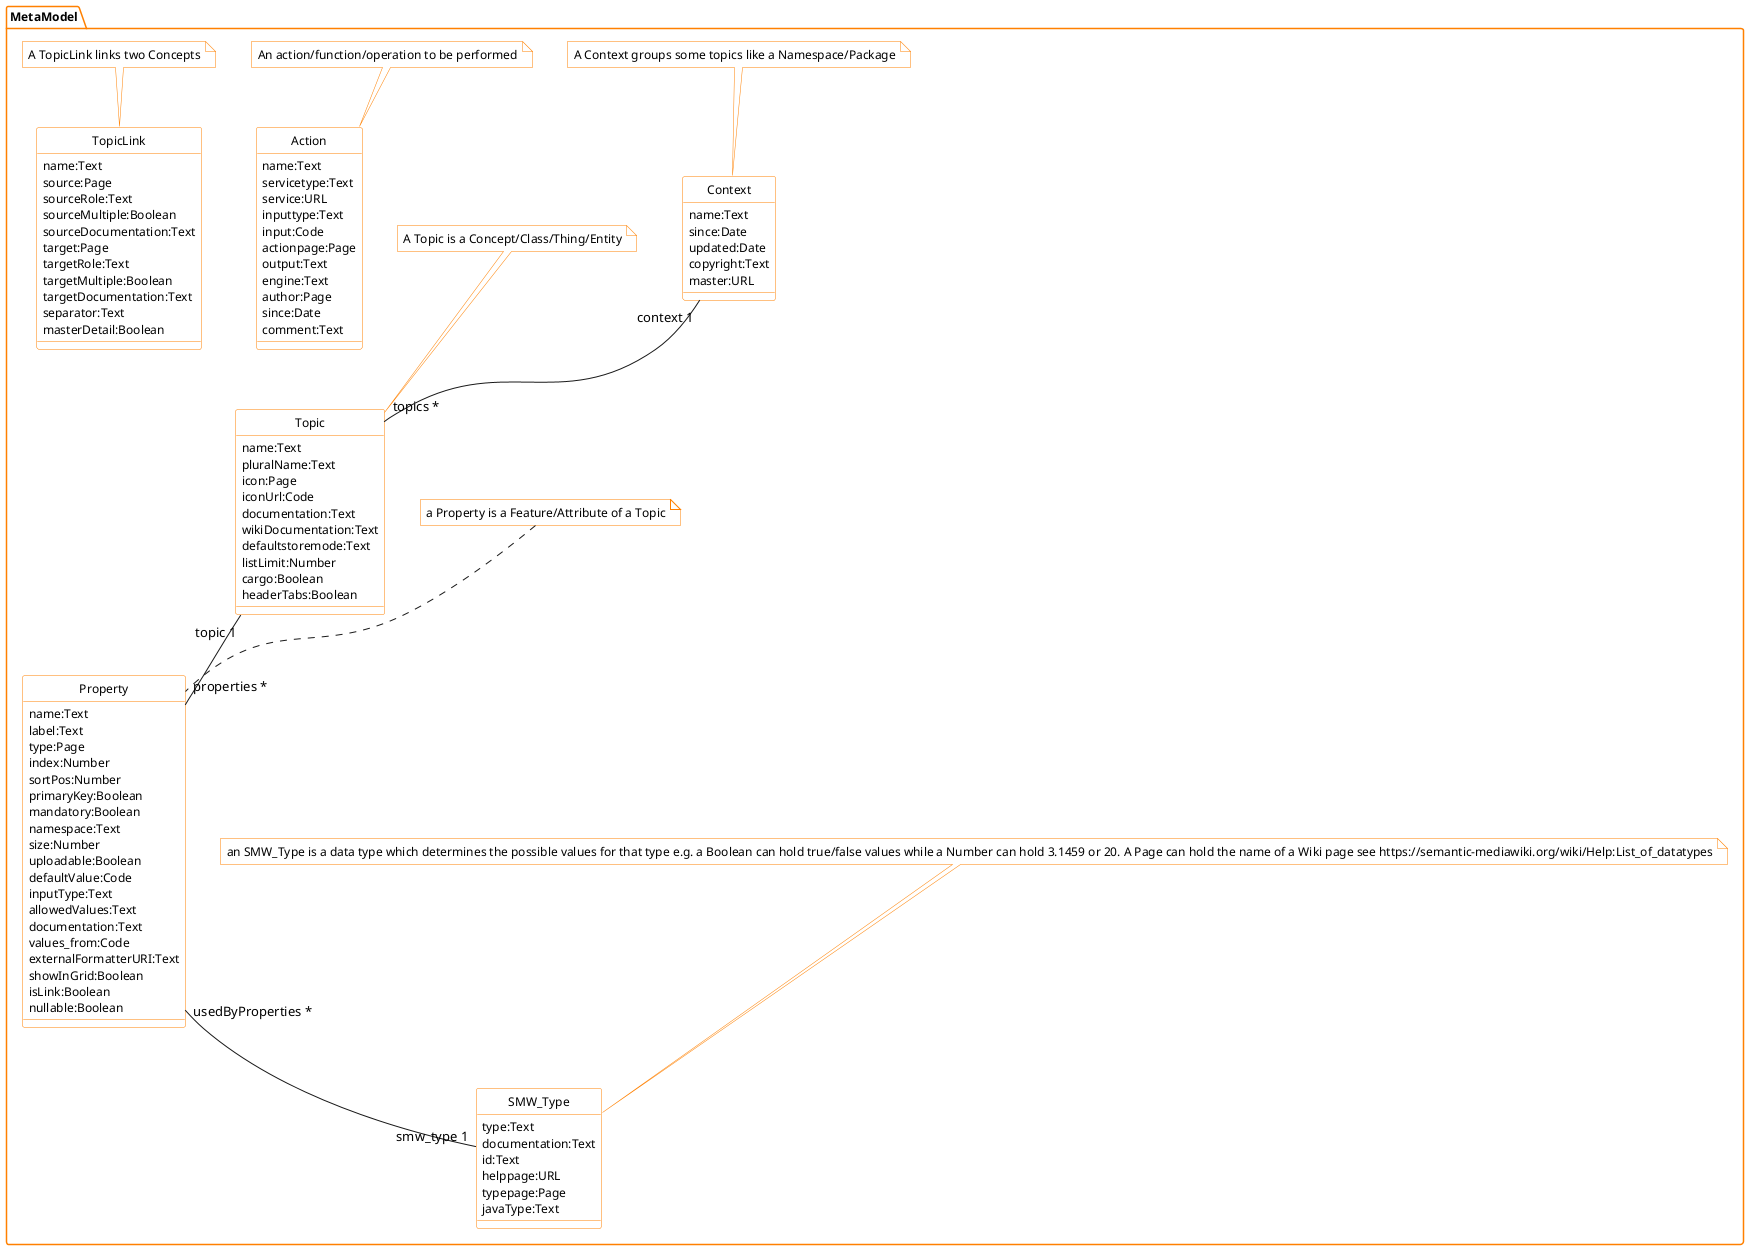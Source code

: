 @startuml
package MetaModel {
  class Context {
    name:Text
    since:Date
    updated:Date
    copyright:Text
    master:URL
  }
Note top of Context
A Context groups some topics like a Namespace/Package
End note
  class Property {
    name:Text
    label:Text
    type:Page
    index:Number
    sortPos:Number
    primaryKey:Boolean
    mandatory:Boolean
    namespace:Text
    size:Number
    uploadable:Boolean
    defaultValue:Code
    inputType:Text
    allowedValues:Text
    documentation:Text
    values_from:Code
    externalFormatterURI:Text
    showInGrid:Boolean
    isLink:Boolean
    nullable:Boolean
  }
Note top of Property
a Property is a Feature/Attribute of a Topic
End note
  class SMW_Type {
    type:Text
    documentation:Text
    id:Text
    helppage:URL
    typepage:Page
    javaType:Text
  }
Note top of SMW_Type
an SMW_Type is a data type which determines the possible values for that type e.g. a Boolean can hold true/false values while a Number can hold 3.1459 or 20. A Page can hold the name of a Wiki page see https://semantic-mediawiki.org/wiki/Help:List_of_datatypes
End note
  class Topic {
    name:Text
    pluralName:Text
    icon:Page
    iconUrl:Code
    documentation:Text
    wikiDocumentation:Text
    defaultstoremode:Text
    listLimit:Number
    cargo:Boolean
    headerTabs:Boolean
  }
Note top of Topic
A Topic is a Concept/Class/Thing/Entity
End note
  class Action {
    name:Text
    servicetype:Text
    service:URL
    inputtype:Text
    input:Code
    actionpage:Page
    output:Text
    engine:Text
    author:Page
    since:Date
    comment:Text
  }
Note top of Action
An action/function/operation to be performed
End note
  class TopicLink {
    name:Text
    source:Page
    sourceRole:Text
    sourceMultiple:Boolean
    sourceDocumentation:Text
    target:Page
    targetRole:Text
    targetMultiple:Boolean
    targetDocumentation:Text
    separator:Text
    masterDetail:Boolean
  }
Note top of TopicLink
A TopicLink links two Concepts
End note
}
Topic "topic 1" -- "properties *" Property
Context "context 1" -- "topics *" Topic
Property "usedByProperties *" -- "smw_type 1" SMW_Type

' BITPlan Corporate identity skin params
' Copyright (c) 2015-2023 BITPlan GmbH
' see http://wiki.bitplan.com/PlantUmlSkinParams#BITPlanCI
' skinparams generated by com.bitplan.restmodelmanager
skinparam note {
  BackGroundColor #FFFFFF
  FontSize 12
  ArrowColor #FF8000
  BorderColor #FF8000
  FontColor black
  FontName Technical
}
skinparam component {
  BackGroundColor #FFFFFF
  FontSize 12
  ArrowColor #FF8000
  BorderColor #FF8000
  FontColor black
  FontName Technical
}
skinparam package {
  BackGroundColor #FFFFFF
  FontSize 12
  ArrowColor #FF8000
  BorderColor #FF8000
  FontColor black
  FontName Technical
}
skinparam usecase {
  BackGroundColor #FFFFFF
  FontSize 12
  ArrowColor #FF8000
  BorderColor #FF8000
  FontColor black
  FontName Technical
}
skinparam activity {
  BackGroundColor #FFFFFF
  FontSize 12
  ArrowColor #FF8000
  BorderColor #FF8000
  FontColor black
  FontName Technical
}
skinparam classAttribute {
  BackGroundColor #FFFFFF
  FontSize 12
  ArrowColor #FF8000
  BorderColor #FF8000
  FontColor black
  FontName Technical
}
skinparam interface {
  BackGroundColor #FFFFFF
  FontSize 12
  ArrowColor #FF8000
  BorderColor #FF8000
  FontColor black
  FontName Technical
}
skinparam class {
  BackGroundColor #FFFFFF
  FontSize 12
  ArrowColor #FF8000
  BorderColor #FF8000
  FontColor black
  FontName Technical
}
skinparam object {
  BackGroundColor #FFFFFF
  FontSize 12
  ArrowColor #FF8000
  BorderColor #FF8000
  FontColor black
  FontName Technical
}
hide Circle
' end of skinparams '

@enduml
